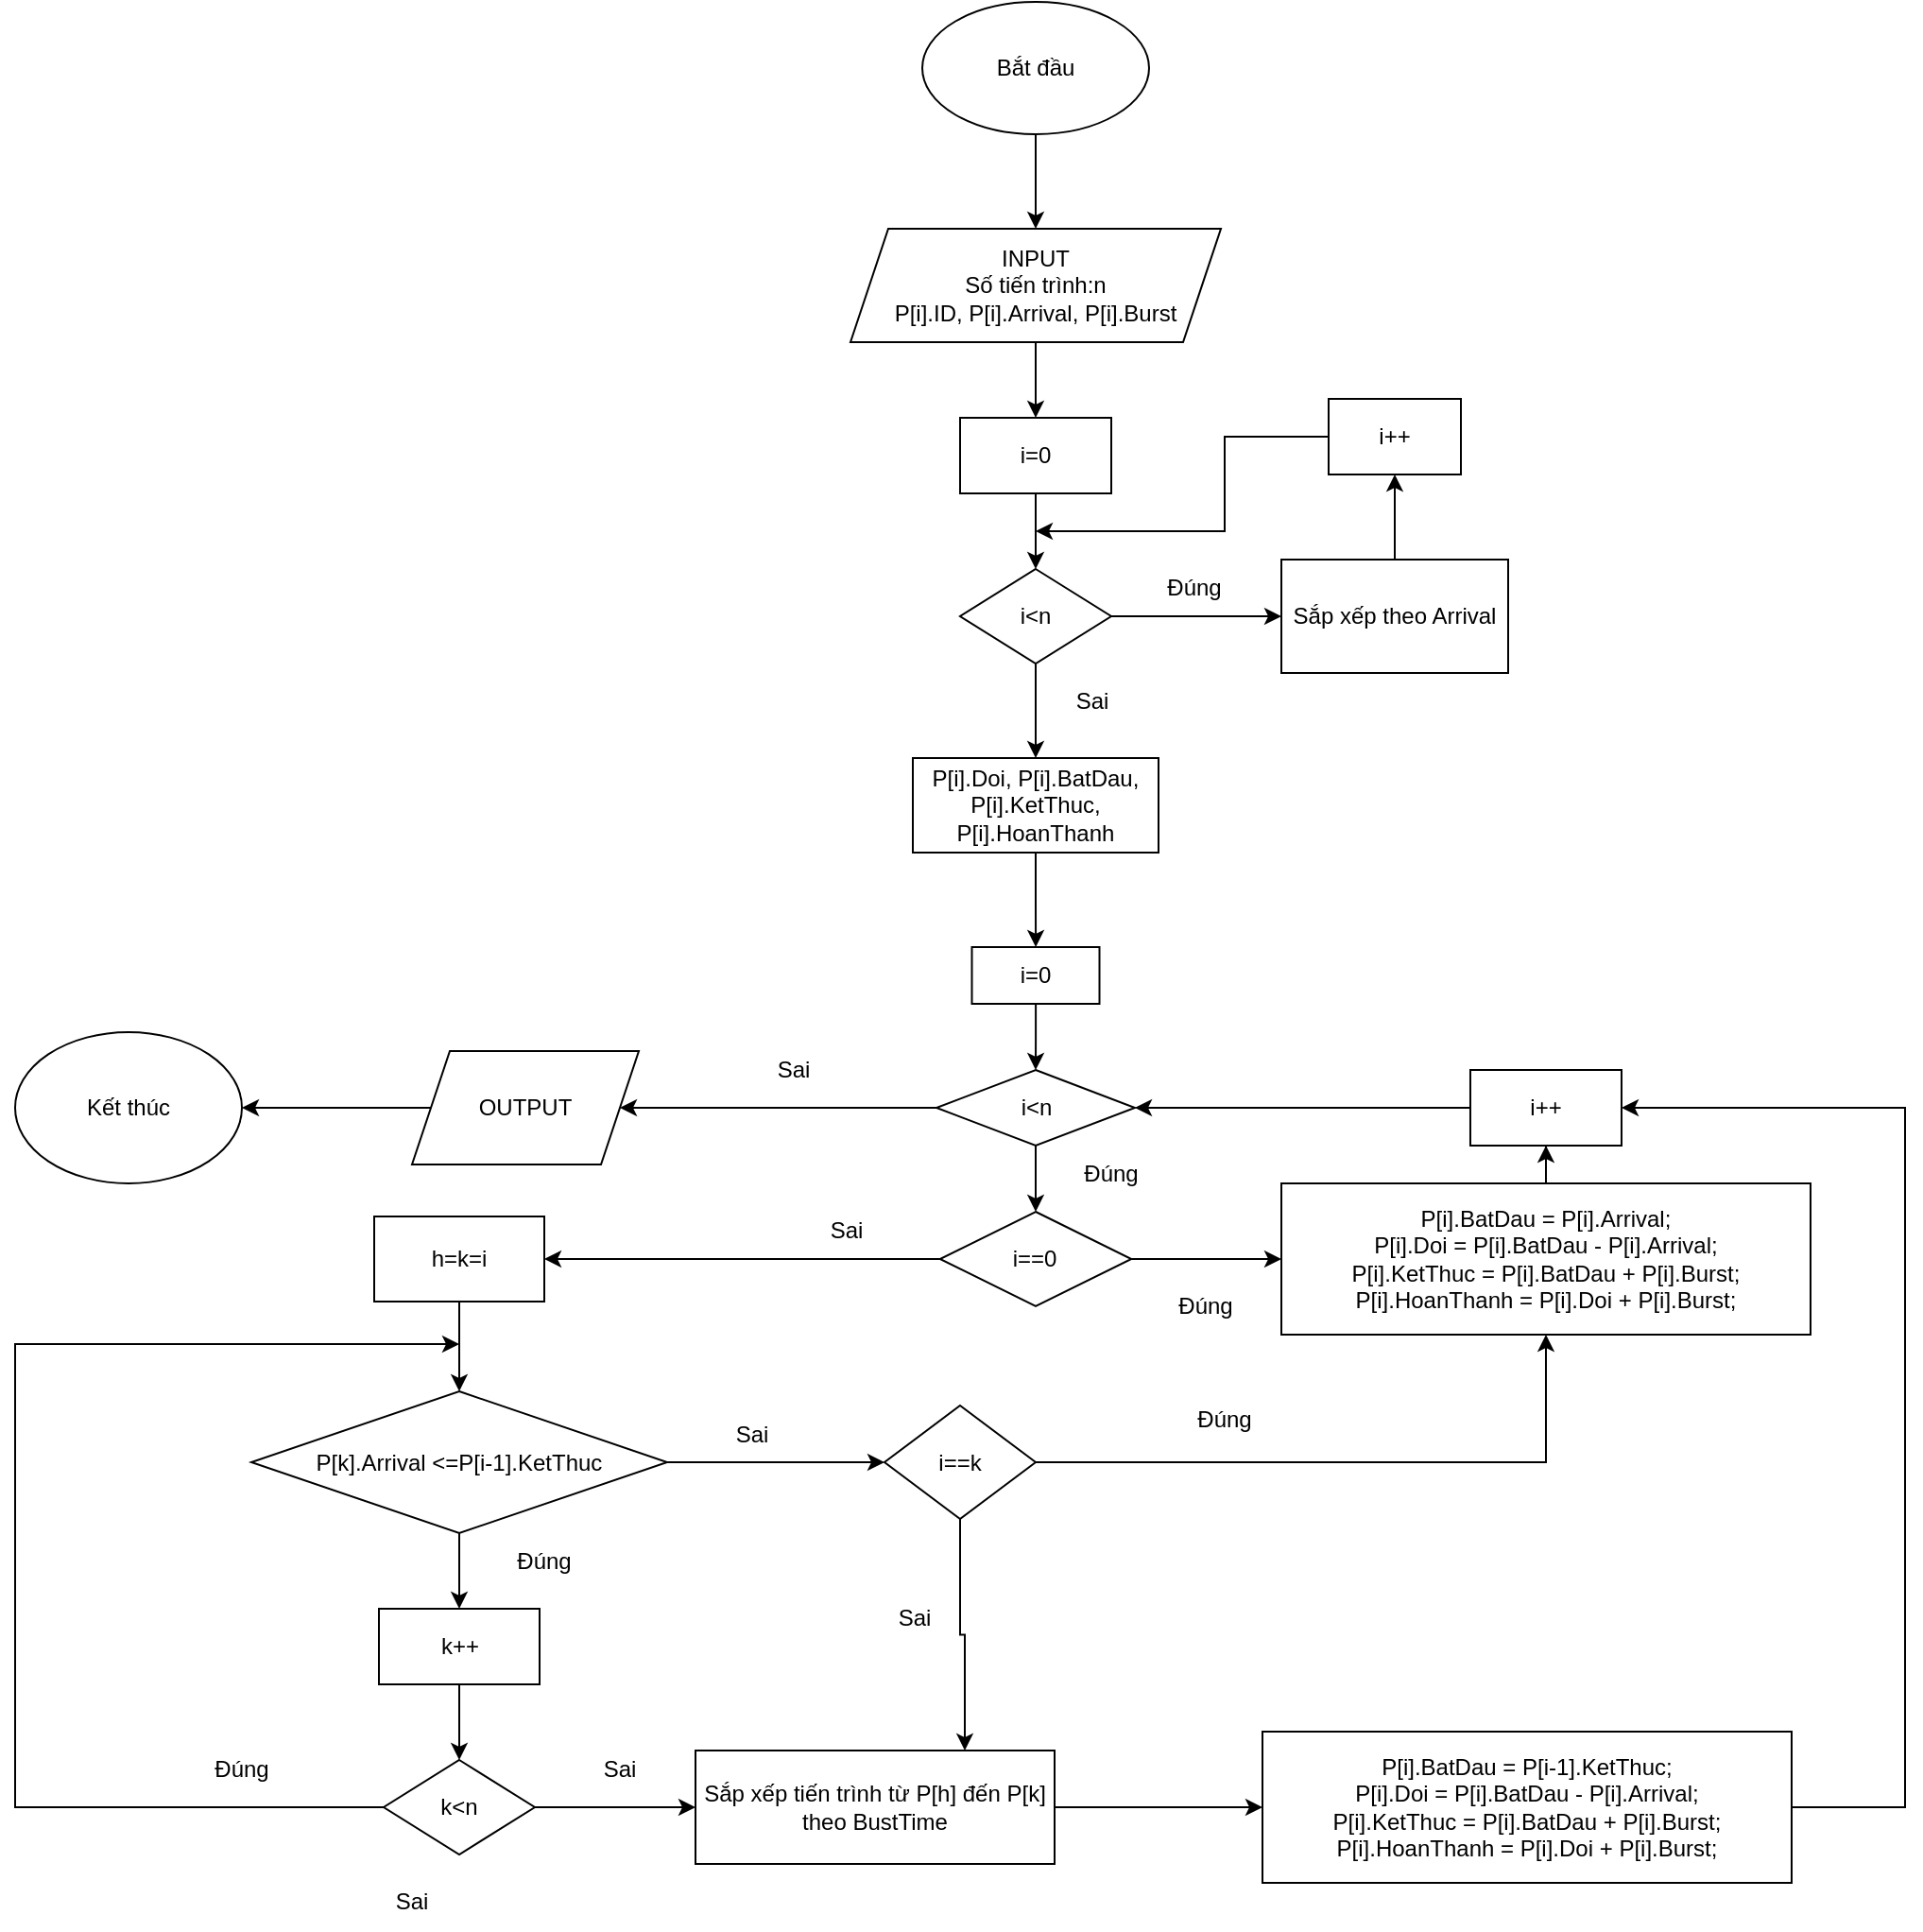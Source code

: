 <mxfile version="15.7.3" type="github">
  <diagram id="C5RBs43oDa-KdzZeNtuy" name="Page-1">
    <mxGraphModel dx="2276" dy="662" grid="1" gridSize="10" guides="1" tooltips="1" connect="1" arrows="1" fold="1" page="1" pageScale="1" pageWidth="827" pageHeight="1169" math="0" shadow="0">
      <root>
        <mxCell id="WIyWlLk6GJQsqaUBKTNV-0" />
        <mxCell id="WIyWlLk6GJQsqaUBKTNV-1" parent="WIyWlLk6GJQsqaUBKTNV-0" />
        <mxCell id="9nkjdTHVfFh-UZPl7NMA-2" style="edgeStyle=orthogonalEdgeStyle;rounded=0;orthogonalLoop=1;jettySize=auto;html=1;entryX=0.5;entryY=0;entryDx=0;entryDy=0;" edge="1" parent="WIyWlLk6GJQsqaUBKTNV-1" source="9nkjdTHVfFh-UZPl7NMA-0" target="9nkjdTHVfFh-UZPl7NMA-1">
          <mxGeometry relative="1" as="geometry" />
        </mxCell>
        <mxCell id="9nkjdTHVfFh-UZPl7NMA-0" value="Bắt đầu" style="ellipse;whiteSpace=wrap;html=1;" vertex="1" parent="WIyWlLk6GJQsqaUBKTNV-1">
          <mxGeometry x="300" y="20" width="120" height="70" as="geometry" />
        </mxCell>
        <mxCell id="9nkjdTHVfFh-UZPl7NMA-5" style="edgeStyle=orthogonalEdgeStyle;rounded=0;orthogonalLoop=1;jettySize=auto;html=1;entryX=0.5;entryY=0;entryDx=0;entryDy=0;" edge="1" parent="WIyWlLk6GJQsqaUBKTNV-1" source="9nkjdTHVfFh-UZPl7NMA-1" target="9nkjdTHVfFh-UZPl7NMA-3">
          <mxGeometry relative="1" as="geometry" />
        </mxCell>
        <mxCell id="9nkjdTHVfFh-UZPl7NMA-1" value="INPUT&lt;br&gt;Số tiến trình:n&lt;br&gt;P[i].ID, P[i].Arrival, P[i].Burst" style="shape=parallelogram;perimeter=parallelogramPerimeter;whiteSpace=wrap;html=1;fixedSize=1;" vertex="1" parent="WIyWlLk6GJQsqaUBKTNV-1">
          <mxGeometry x="262" y="140" width="196" height="60" as="geometry" />
        </mxCell>
        <mxCell id="9nkjdTHVfFh-UZPl7NMA-6" style="edgeStyle=orthogonalEdgeStyle;rounded=0;orthogonalLoop=1;jettySize=auto;html=1;entryX=0.5;entryY=0;entryDx=0;entryDy=0;" edge="1" parent="WIyWlLk6GJQsqaUBKTNV-1" source="9nkjdTHVfFh-UZPl7NMA-3" target="9nkjdTHVfFh-UZPl7NMA-4">
          <mxGeometry relative="1" as="geometry" />
        </mxCell>
        <mxCell id="9nkjdTHVfFh-UZPl7NMA-3" value="i=0" style="rounded=0;whiteSpace=wrap;html=1;" vertex="1" parent="WIyWlLk6GJQsqaUBKTNV-1">
          <mxGeometry x="320" y="240" width="80" height="40" as="geometry" />
        </mxCell>
        <mxCell id="9nkjdTHVfFh-UZPl7NMA-8" style="edgeStyle=orthogonalEdgeStyle;rounded=0;orthogonalLoop=1;jettySize=auto;html=1;" edge="1" parent="WIyWlLk6GJQsqaUBKTNV-1" source="9nkjdTHVfFh-UZPl7NMA-4" target="9nkjdTHVfFh-UZPl7NMA-7">
          <mxGeometry relative="1" as="geometry" />
        </mxCell>
        <mxCell id="9nkjdTHVfFh-UZPl7NMA-17" style="edgeStyle=orthogonalEdgeStyle;rounded=0;orthogonalLoop=1;jettySize=auto;html=1;entryX=0.5;entryY=0;entryDx=0;entryDy=0;" edge="1" parent="WIyWlLk6GJQsqaUBKTNV-1" source="9nkjdTHVfFh-UZPl7NMA-4" target="9nkjdTHVfFh-UZPl7NMA-16">
          <mxGeometry relative="1" as="geometry" />
        </mxCell>
        <mxCell id="9nkjdTHVfFh-UZPl7NMA-4" value="i&amp;lt;n" style="rhombus;whiteSpace=wrap;html=1;" vertex="1" parent="WIyWlLk6GJQsqaUBKTNV-1">
          <mxGeometry x="320" y="320" width="80" height="50" as="geometry" />
        </mxCell>
        <mxCell id="9nkjdTHVfFh-UZPl7NMA-12" style="edgeStyle=orthogonalEdgeStyle;rounded=0;orthogonalLoop=1;jettySize=auto;html=1;entryX=0.5;entryY=1;entryDx=0;entryDy=0;" edge="1" parent="WIyWlLk6GJQsqaUBKTNV-1" source="9nkjdTHVfFh-UZPl7NMA-7" target="9nkjdTHVfFh-UZPl7NMA-11">
          <mxGeometry relative="1" as="geometry" />
        </mxCell>
        <mxCell id="9nkjdTHVfFh-UZPl7NMA-7" value="Sắp xếp theo Arrival" style="rounded=0;whiteSpace=wrap;html=1;" vertex="1" parent="WIyWlLk6GJQsqaUBKTNV-1">
          <mxGeometry x="490" y="315" width="120" height="60" as="geometry" />
        </mxCell>
        <mxCell id="9nkjdTHVfFh-UZPl7NMA-9" value="Đúng" style="text;html=1;strokeColor=none;fillColor=none;align=center;verticalAlign=middle;whiteSpace=wrap;rounded=0;" vertex="1" parent="WIyWlLk6GJQsqaUBKTNV-1">
          <mxGeometry x="414" y="315" width="60" height="30" as="geometry" />
        </mxCell>
        <mxCell id="9nkjdTHVfFh-UZPl7NMA-13" style="edgeStyle=orthogonalEdgeStyle;rounded=0;orthogonalLoop=1;jettySize=auto;html=1;" edge="1" parent="WIyWlLk6GJQsqaUBKTNV-1" source="9nkjdTHVfFh-UZPl7NMA-11">
          <mxGeometry relative="1" as="geometry">
            <mxPoint x="360" y="300" as="targetPoint" />
            <Array as="points">
              <mxPoint x="460" y="250" />
              <mxPoint x="460" y="300" />
            </Array>
          </mxGeometry>
        </mxCell>
        <mxCell id="9nkjdTHVfFh-UZPl7NMA-11" value="i++" style="rounded=0;whiteSpace=wrap;html=1;" vertex="1" parent="WIyWlLk6GJQsqaUBKTNV-1">
          <mxGeometry x="515" y="230" width="70" height="40" as="geometry" />
        </mxCell>
        <mxCell id="9nkjdTHVfFh-UZPl7NMA-15" value="Sai" style="text;html=1;strokeColor=none;fillColor=none;align=center;verticalAlign=middle;whiteSpace=wrap;rounded=0;" vertex="1" parent="WIyWlLk6GJQsqaUBKTNV-1">
          <mxGeometry x="360" y="375" width="60" height="30" as="geometry" />
        </mxCell>
        <mxCell id="9nkjdTHVfFh-UZPl7NMA-20" style="edgeStyle=orthogonalEdgeStyle;rounded=0;orthogonalLoop=1;jettySize=auto;html=1;" edge="1" parent="WIyWlLk6GJQsqaUBKTNV-1" source="9nkjdTHVfFh-UZPl7NMA-16" target="9nkjdTHVfFh-UZPl7NMA-22">
          <mxGeometry relative="1" as="geometry">
            <mxPoint x="360" y="510" as="targetPoint" />
          </mxGeometry>
        </mxCell>
        <mxCell id="9nkjdTHVfFh-UZPl7NMA-16" value="P[i].Doi, P[i].BatDau, P[i].KetThuc, P[i].HoanThanh" style="rounded=0;whiteSpace=wrap;html=1;align=center;" vertex="1" parent="WIyWlLk6GJQsqaUBKTNV-1">
          <mxGeometry x="295" y="420" width="130" height="50" as="geometry" />
        </mxCell>
        <mxCell id="9nkjdTHVfFh-UZPl7NMA-28" style="edgeStyle=orthogonalEdgeStyle;rounded=0;orthogonalLoop=1;jettySize=auto;html=1;entryX=0.5;entryY=0;entryDx=0;entryDy=0;" edge="1" parent="WIyWlLk6GJQsqaUBKTNV-1" source="9nkjdTHVfFh-UZPl7NMA-21" target="9nkjdTHVfFh-UZPl7NMA-27">
          <mxGeometry relative="1" as="geometry" />
        </mxCell>
        <mxCell id="9nkjdTHVfFh-UZPl7NMA-36" style="edgeStyle=orthogonalEdgeStyle;rounded=0;orthogonalLoop=1;jettySize=auto;html=1;entryX=1;entryY=0.5;entryDx=0;entryDy=0;" edge="1" parent="WIyWlLk6GJQsqaUBKTNV-1" source="9nkjdTHVfFh-UZPl7NMA-21" target="9nkjdTHVfFh-UZPl7NMA-35">
          <mxGeometry relative="1" as="geometry" />
        </mxCell>
        <mxCell id="9nkjdTHVfFh-UZPl7NMA-21" value="i&amp;lt;n" style="rhombus;whiteSpace=wrap;html=1;align=center;" vertex="1" parent="WIyWlLk6GJQsqaUBKTNV-1">
          <mxGeometry x="307.5" y="585" width="105" height="40" as="geometry" />
        </mxCell>
        <mxCell id="9nkjdTHVfFh-UZPl7NMA-26" style="edgeStyle=orthogonalEdgeStyle;rounded=0;orthogonalLoop=1;jettySize=auto;html=1;entryX=0.5;entryY=0;entryDx=0;entryDy=0;" edge="1" parent="WIyWlLk6GJQsqaUBKTNV-1" source="9nkjdTHVfFh-UZPl7NMA-22" target="9nkjdTHVfFh-UZPl7NMA-21">
          <mxGeometry relative="1" as="geometry" />
        </mxCell>
        <mxCell id="9nkjdTHVfFh-UZPl7NMA-22" value="i=0" style="rounded=0;whiteSpace=wrap;html=1;align=center;" vertex="1" parent="WIyWlLk6GJQsqaUBKTNV-1">
          <mxGeometry x="326.25" y="520" width="67.5" height="30" as="geometry" />
        </mxCell>
        <mxCell id="9nkjdTHVfFh-UZPl7NMA-30" style="edgeStyle=orthogonalEdgeStyle;rounded=0;orthogonalLoop=1;jettySize=auto;html=1;" edge="1" parent="WIyWlLk6GJQsqaUBKTNV-1" source="9nkjdTHVfFh-UZPl7NMA-27" target="9nkjdTHVfFh-UZPl7NMA-29">
          <mxGeometry relative="1" as="geometry" />
        </mxCell>
        <mxCell id="9nkjdTHVfFh-UZPl7NMA-41" style="edgeStyle=orthogonalEdgeStyle;rounded=0;orthogonalLoop=1;jettySize=auto;html=1;entryX=1;entryY=0.5;entryDx=0;entryDy=0;" edge="1" parent="WIyWlLk6GJQsqaUBKTNV-1" source="9nkjdTHVfFh-UZPl7NMA-27" target="9nkjdTHVfFh-UZPl7NMA-40">
          <mxGeometry relative="1" as="geometry" />
        </mxCell>
        <mxCell id="9nkjdTHVfFh-UZPl7NMA-27" value="i==0" style="rhombus;whiteSpace=wrap;html=1;align=center;" vertex="1" parent="WIyWlLk6GJQsqaUBKTNV-1">
          <mxGeometry x="309.38" y="660" width="101.25" height="50" as="geometry" />
        </mxCell>
        <mxCell id="9nkjdTHVfFh-UZPl7NMA-44" style="edgeStyle=orthogonalEdgeStyle;rounded=0;orthogonalLoop=1;jettySize=auto;html=1;" edge="1" parent="WIyWlLk6GJQsqaUBKTNV-1" source="9nkjdTHVfFh-UZPl7NMA-29" target="9nkjdTHVfFh-UZPl7NMA-43">
          <mxGeometry relative="1" as="geometry" />
        </mxCell>
        <mxCell id="9nkjdTHVfFh-UZPl7NMA-29" value="P[i].BatDau = P[i].Arrival;&lt;br&gt;P[i].Doi = P[i].BatDau - P[i].Arrival;&lt;br&gt;P[i].KetThuc = P[i].BatDau + P[i].Burst;&lt;br&gt;P[i].HoanThanh = P[i].Doi + P[i].Burst;" style="rounded=0;whiteSpace=wrap;html=1;" vertex="1" parent="WIyWlLk6GJQsqaUBKTNV-1">
          <mxGeometry x="490" y="645" width="279.99" height="80" as="geometry" />
        </mxCell>
        <mxCell id="9nkjdTHVfFh-UZPl7NMA-33" value="Đúng" style="text;html=1;strokeColor=none;fillColor=none;align=center;verticalAlign=middle;whiteSpace=wrap;rounded=0;" vertex="1" parent="WIyWlLk6GJQsqaUBKTNV-1">
          <mxGeometry x="370" y="625" width="60" height="30" as="geometry" />
        </mxCell>
        <mxCell id="9nkjdTHVfFh-UZPl7NMA-34" value="Đúng" style="text;html=1;strokeColor=none;fillColor=none;align=center;verticalAlign=middle;whiteSpace=wrap;rounded=0;" vertex="1" parent="WIyWlLk6GJQsqaUBKTNV-1">
          <mxGeometry x="420" y="695" width="60" height="30" as="geometry" />
        </mxCell>
        <mxCell id="9nkjdTHVfFh-UZPl7NMA-39" style="edgeStyle=orthogonalEdgeStyle;rounded=0;orthogonalLoop=1;jettySize=auto;html=1;entryX=1;entryY=0.5;entryDx=0;entryDy=0;" edge="1" parent="WIyWlLk6GJQsqaUBKTNV-1" source="9nkjdTHVfFh-UZPl7NMA-35" target="9nkjdTHVfFh-UZPl7NMA-38">
          <mxGeometry relative="1" as="geometry" />
        </mxCell>
        <mxCell id="9nkjdTHVfFh-UZPl7NMA-35" value="OUTPUT" style="shape=parallelogram;perimeter=parallelogramPerimeter;whiteSpace=wrap;html=1;fixedSize=1;" vertex="1" parent="WIyWlLk6GJQsqaUBKTNV-1">
          <mxGeometry x="30" y="575" width="120" height="60" as="geometry" />
        </mxCell>
        <mxCell id="9nkjdTHVfFh-UZPl7NMA-37" value="Sai" style="text;html=1;strokeColor=none;fillColor=none;align=center;verticalAlign=middle;whiteSpace=wrap;rounded=0;" vertex="1" parent="WIyWlLk6GJQsqaUBKTNV-1">
          <mxGeometry x="202" y="570" width="60" height="30" as="geometry" />
        </mxCell>
        <mxCell id="9nkjdTHVfFh-UZPl7NMA-38" value="Kết thúc" style="ellipse;whiteSpace=wrap;html=1;" vertex="1" parent="WIyWlLk6GJQsqaUBKTNV-1">
          <mxGeometry x="-180" y="565" width="120" height="80" as="geometry" />
        </mxCell>
        <mxCell id="9nkjdTHVfFh-UZPl7NMA-47" style="edgeStyle=orthogonalEdgeStyle;rounded=0;orthogonalLoop=1;jettySize=auto;html=1;entryX=0.5;entryY=0;entryDx=0;entryDy=0;" edge="1" parent="WIyWlLk6GJQsqaUBKTNV-1" source="9nkjdTHVfFh-UZPl7NMA-40" target="9nkjdTHVfFh-UZPl7NMA-46">
          <mxGeometry relative="1" as="geometry" />
        </mxCell>
        <mxCell id="9nkjdTHVfFh-UZPl7NMA-40" value="h=k=i" style="rounded=0;whiteSpace=wrap;html=1;" vertex="1" parent="WIyWlLk6GJQsqaUBKTNV-1">
          <mxGeometry x="10" y="662.5" width="90" height="45" as="geometry" />
        </mxCell>
        <mxCell id="9nkjdTHVfFh-UZPl7NMA-42" value="Sai" style="text;html=1;strokeColor=none;fillColor=none;align=center;verticalAlign=middle;whiteSpace=wrap;rounded=0;" vertex="1" parent="WIyWlLk6GJQsqaUBKTNV-1">
          <mxGeometry x="230" y="655" width="60" height="30" as="geometry" />
        </mxCell>
        <mxCell id="9nkjdTHVfFh-UZPl7NMA-45" style="edgeStyle=orthogonalEdgeStyle;rounded=0;orthogonalLoop=1;jettySize=auto;html=1;entryX=1;entryY=0.5;entryDx=0;entryDy=0;" edge="1" parent="WIyWlLk6GJQsqaUBKTNV-1" source="9nkjdTHVfFh-UZPl7NMA-43" target="9nkjdTHVfFh-UZPl7NMA-21">
          <mxGeometry relative="1" as="geometry">
            <Array as="points">
              <mxPoint x="600" y="605" />
            </Array>
          </mxGeometry>
        </mxCell>
        <mxCell id="9nkjdTHVfFh-UZPl7NMA-43" value="i++" style="rounded=0;whiteSpace=wrap;html=1;" vertex="1" parent="WIyWlLk6GJQsqaUBKTNV-1">
          <mxGeometry x="589.99" y="585" width="80" height="40" as="geometry" />
        </mxCell>
        <mxCell id="9nkjdTHVfFh-UZPl7NMA-49" style="edgeStyle=orthogonalEdgeStyle;rounded=0;orthogonalLoop=1;jettySize=auto;html=1;entryX=0.5;entryY=0;entryDx=0;entryDy=0;" edge="1" parent="WIyWlLk6GJQsqaUBKTNV-1" source="9nkjdTHVfFh-UZPl7NMA-46" target="9nkjdTHVfFh-UZPl7NMA-48">
          <mxGeometry relative="1" as="geometry" />
        </mxCell>
        <mxCell id="9nkjdTHVfFh-UZPl7NMA-57" style="edgeStyle=orthogonalEdgeStyle;rounded=0;orthogonalLoop=1;jettySize=auto;html=1;" edge="1" parent="WIyWlLk6GJQsqaUBKTNV-1" source="9nkjdTHVfFh-UZPl7NMA-46" target="9nkjdTHVfFh-UZPl7NMA-64">
          <mxGeometry relative="1" as="geometry">
            <mxPoint x="290" y="793" as="targetPoint" />
            <Array as="points">
              <mxPoint x="275" y="793" />
            </Array>
          </mxGeometry>
        </mxCell>
        <mxCell id="9nkjdTHVfFh-UZPl7NMA-46" value="P[k].Arrival &amp;lt;=P[i-1].KetThuc" style="rhombus;whiteSpace=wrap;html=1;" vertex="1" parent="WIyWlLk6GJQsqaUBKTNV-1">
          <mxGeometry x="-55" y="755" width="220" height="75" as="geometry" />
        </mxCell>
        <mxCell id="9nkjdTHVfFh-UZPl7NMA-51" style="edgeStyle=orthogonalEdgeStyle;rounded=0;orthogonalLoop=1;jettySize=auto;html=1;entryX=0.5;entryY=0;entryDx=0;entryDy=0;" edge="1" parent="WIyWlLk6GJQsqaUBKTNV-1" source="9nkjdTHVfFh-UZPl7NMA-48" target="9nkjdTHVfFh-UZPl7NMA-50">
          <mxGeometry relative="1" as="geometry" />
        </mxCell>
        <mxCell id="9nkjdTHVfFh-UZPl7NMA-48" value="k++" style="rounded=0;whiteSpace=wrap;html=1;" vertex="1" parent="WIyWlLk6GJQsqaUBKTNV-1">
          <mxGeometry x="12.5" y="870" width="85" height="40" as="geometry" />
        </mxCell>
        <mxCell id="9nkjdTHVfFh-UZPl7NMA-53" style="edgeStyle=orthogonalEdgeStyle;rounded=0;orthogonalLoop=1;jettySize=auto;html=1;" edge="1" parent="WIyWlLk6GJQsqaUBKTNV-1" source="9nkjdTHVfFh-UZPl7NMA-50">
          <mxGeometry relative="1" as="geometry">
            <mxPoint x="55" y="730" as="targetPoint" />
            <Array as="points">
              <mxPoint x="-180" y="975" />
            </Array>
          </mxGeometry>
        </mxCell>
        <mxCell id="9nkjdTHVfFh-UZPl7NMA-58" style="edgeStyle=orthogonalEdgeStyle;rounded=0;orthogonalLoop=1;jettySize=auto;html=1;entryX=0;entryY=0.5;entryDx=0;entryDy=0;" edge="1" parent="WIyWlLk6GJQsqaUBKTNV-1" source="9nkjdTHVfFh-UZPl7NMA-50" target="9nkjdTHVfFh-UZPl7NMA-56">
          <mxGeometry relative="1" as="geometry" />
        </mxCell>
        <mxCell id="9nkjdTHVfFh-UZPl7NMA-50" value="k&amp;lt;n" style="rhombus;whiteSpace=wrap;html=1;" vertex="1" parent="WIyWlLk6GJQsqaUBKTNV-1">
          <mxGeometry x="15" y="950" width="80" height="50" as="geometry" />
        </mxCell>
        <mxCell id="9nkjdTHVfFh-UZPl7NMA-54" value="Đúng" style="text;html=1;strokeColor=none;fillColor=none;align=center;verticalAlign=middle;whiteSpace=wrap;rounded=0;" vertex="1" parent="WIyWlLk6GJQsqaUBKTNV-1">
          <mxGeometry x="-90" y="940" width="60" height="30" as="geometry" />
        </mxCell>
        <mxCell id="9nkjdTHVfFh-UZPl7NMA-55" value="Đúng" style="text;html=1;strokeColor=none;fillColor=none;align=center;verticalAlign=middle;whiteSpace=wrap;rounded=0;" vertex="1" parent="WIyWlLk6GJQsqaUBKTNV-1">
          <mxGeometry x="70" y="830" width="60" height="30" as="geometry" />
        </mxCell>
        <mxCell id="9nkjdTHVfFh-UZPl7NMA-70" style="edgeStyle=orthogonalEdgeStyle;rounded=0;orthogonalLoop=1;jettySize=auto;html=1;entryX=0;entryY=0.5;entryDx=0;entryDy=0;" edge="1" parent="WIyWlLk6GJQsqaUBKTNV-1" source="9nkjdTHVfFh-UZPl7NMA-56" target="9nkjdTHVfFh-UZPl7NMA-69">
          <mxGeometry relative="1" as="geometry" />
        </mxCell>
        <mxCell id="9nkjdTHVfFh-UZPl7NMA-56" value="Sắp xếp tiến trình từ P[h] đến P[k] theo BustTime" style="rounded=0;whiteSpace=wrap;html=1;" vertex="1" parent="WIyWlLk6GJQsqaUBKTNV-1">
          <mxGeometry x="180" y="945" width="190" height="60" as="geometry" />
        </mxCell>
        <mxCell id="9nkjdTHVfFh-UZPl7NMA-59" value="Sai" style="text;html=1;strokeColor=none;fillColor=none;align=center;verticalAlign=middle;whiteSpace=wrap;rounded=0;" vertex="1" parent="WIyWlLk6GJQsqaUBKTNV-1">
          <mxGeometry x="110" y="940" width="60" height="30" as="geometry" />
        </mxCell>
        <mxCell id="9nkjdTHVfFh-UZPl7NMA-60" value="Sai" style="text;html=1;strokeColor=none;fillColor=none;align=center;verticalAlign=middle;whiteSpace=wrap;rounded=0;" vertex="1" parent="WIyWlLk6GJQsqaUBKTNV-1">
          <mxGeometry y="1010" width="60" height="30" as="geometry" />
        </mxCell>
        <mxCell id="9nkjdTHVfFh-UZPl7NMA-63" value="Sai" style="text;html=1;strokeColor=none;fillColor=none;align=center;verticalAlign=middle;whiteSpace=wrap;rounded=0;" vertex="1" parent="WIyWlLk6GJQsqaUBKTNV-1">
          <mxGeometry x="180" y="762.5" width="60" height="30" as="geometry" />
        </mxCell>
        <mxCell id="9nkjdTHVfFh-UZPl7NMA-65" style="edgeStyle=orthogonalEdgeStyle;rounded=0;orthogonalLoop=1;jettySize=auto;html=1;entryX=0.5;entryY=1;entryDx=0;entryDy=0;" edge="1" parent="WIyWlLk6GJQsqaUBKTNV-1" source="9nkjdTHVfFh-UZPl7NMA-64" target="9nkjdTHVfFh-UZPl7NMA-29">
          <mxGeometry relative="1" as="geometry" />
        </mxCell>
        <mxCell id="9nkjdTHVfFh-UZPl7NMA-67" style="edgeStyle=orthogonalEdgeStyle;rounded=0;orthogonalLoop=1;jettySize=auto;html=1;entryX=0.75;entryY=0;entryDx=0;entryDy=0;" edge="1" parent="WIyWlLk6GJQsqaUBKTNV-1" source="9nkjdTHVfFh-UZPl7NMA-64" target="9nkjdTHVfFh-UZPl7NMA-56">
          <mxGeometry relative="1" as="geometry" />
        </mxCell>
        <mxCell id="9nkjdTHVfFh-UZPl7NMA-64" value="i==k" style="rhombus;whiteSpace=wrap;html=1;" vertex="1" parent="WIyWlLk6GJQsqaUBKTNV-1">
          <mxGeometry x="280" y="762.5" width="80" height="60" as="geometry" />
        </mxCell>
        <mxCell id="9nkjdTHVfFh-UZPl7NMA-66" value="Đúng" style="text;html=1;strokeColor=none;fillColor=none;align=center;verticalAlign=middle;whiteSpace=wrap;rounded=0;" vertex="1" parent="WIyWlLk6GJQsqaUBKTNV-1">
          <mxGeometry x="430" y="755" width="60" height="30" as="geometry" />
        </mxCell>
        <mxCell id="9nkjdTHVfFh-UZPl7NMA-68" value="Sai" style="text;html=1;strokeColor=none;fillColor=none;align=center;verticalAlign=middle;whiteSpace=wrap;rounded=0;" vertex="1" parent="WIyWlLk6GJQsqaUBKTNV-1">
          <mxGeometry x="266.25" y="860" width="60" height="30" as="geometry" />
        </mxCell>
        <mxCell id="9nkjdTHVfFh-UZPl7NMA-71" style="edgeStyle=orthogonalEdgeStyle;rounded=0;orthogonalLoop=1;jettySize=auto;html=1;entryX=1;entryY=0.5;entryDx=0;entryDy=0;" edge="1" parent="WIyWlLk6GJQsqaUBKTNV-1" source="9nkjdTHVfFh-UZPl7NMA-69" target="9nkjdTHVfFh-UZPl7NMA-43">
          <mxGeometry relative="1" as="geometry">
            <Array as="points">
              <mxPoint x="820" y="975" />
              <mxPoint x="820" y="605" />
            </Array>
          </mxGeometry>
        </mxCell>
        <mxCell id="9nkjdTHVfFh-UZPl7NMA-69" value="P[i].BatDau = P[i-1].KetThuc;&lt;br&gt;P[i].Doi = P[i].BatDau - P[i].Arrival;&lt;br&gt;P[i].KetThuc = P[i].BatDau + P[i].Burst;&lt;br&gt;P[i].HoanThanh = P[i].Doi + P[i].Burst;" style="rounded=0;whiteSpace=wrap;html=1;" vertex="1" parent="WIyWlLk6GJQsqaUBKTNV-1">
          <mxGeometry x="480" y="935" width="279.99" height="80" as="geometry" />
        </mxCell>
      </root>
    </mxGraphModel>
  </diagram>
</mxfile>
